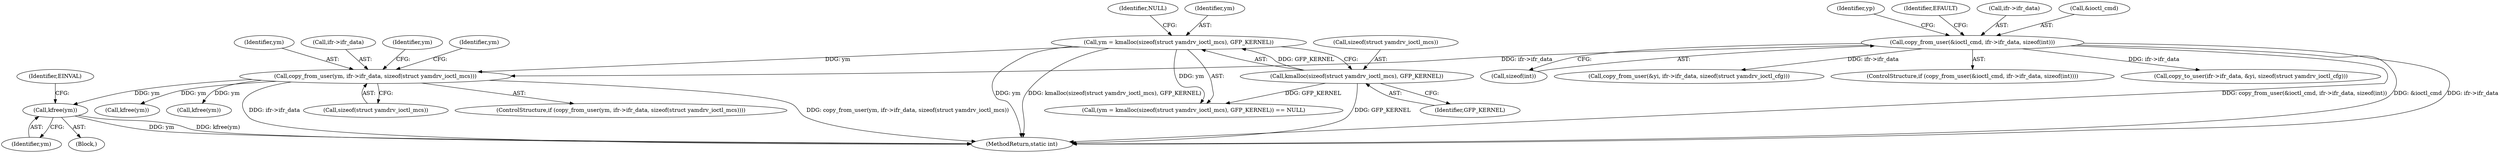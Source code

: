 digraph "0_linux_8e3fbf870481eb53b2d3a322d1fc395ad8b367ed@API" {
"1000202" [label="(Call,kfree(ym))"];
"1000182" [label="(Call,copy_from_user(ym, ifr->ifr_data, sizeof(struct yamdrv_ioctl_mcs)))"];
"1000171" [label="(Call,ym = kmalloc(sizeof(struct yamdrv_ioctl_mcs), GFP_KERNEL))"];
"1000173" [label="(Call,kmalloc(sizeof(struct yamdrv_ioctl_mcs), GFP_KERNEL))"];
"1000121" [label="(Call,copy_from_user(&ioctl_cmd, ifr->ifr_data, sizeof(int)))"];
"1000187" [label="(Call,sizeof(struct yamdrv_ioctl_mcs))"];
"1000206" [label="(Identifier,EINVAL)"];
"1000177" [label="(Identifier,NULL)"];
"1000121" [label="(Call,copy_from_user(&ioctl_cmd, ifr->ifr_data, sizeof(int)))"];
"1000203" [label="(Identifier,ym)"];
"1000181" [label="(ControlStructure,if (copy_from_user(ym, ifr->ifr_data, sizeof(struct yamdrv_ioctl_mcs))))"];
"1000124" [label="(Call,ifr->ifr_data)"];
"1000190" [label="(Call,kfree(ym))"];
"1000122" [label="(Call,&ioctl_cmd)"];
"1000202" [label="(Call,kfree(ym))"];
"1000127" [label="(Call,sizeof(int))"];
"1000173" [label="(Call,kmalloc(sizeof(struct yamdrv_ioctl_mcs), GFP_KERNEL))"];
"1000171" [label="(Call,ym = kmalloc(sizeof(struct yamdrv_ioctl_mcs), GFP_KERNEL))"];
"1000172" [label="(Identifier,ym)"];
"1000227" [label="(Call,copy_from_user(&yi, ifr->ifr_data, sizeof(struct yamdrv_ioctl_cfg)))"];
"1000201" [label="(Block,)"];
"1000182" [label="(Call,copy_from_user(ym, ifr->ifr_data, sizeof(struct yamdrv_ioctl_mcs)))"];
"1000183" [label="(Identifier,ym)"];
"1000135" [label="(Identifier,yp)"];
"1000184" [label="(Call,ifr->ifr_data)"];
"1000170" [label="(Call,(ym = kmalloc(sizeof(struct yamdrv_ioctl_mcs), GFP_KERNEL)) == NULL)"];
"1000724" [label="(MethodReturn,static int)"];
"1000176" [label="(Identifier,GFP_KERNEL)"];
"1000120" [label="(ControlStructure,if (copy_from_user(&ioctl_cmd, ifr->ifr_data, sizeof(int))))"];
"1000174" [label="(Call,sizeof(struct yamdrv_ioctl_mcs))"];
"1000131" [label="(Identifier,EFAULT)"];
"1000215" [label="(Call,kfree(ym))"];
"1000706" [label="(Call,copy_to_user(ifr->ifr_data, &yi, sizeof(struct yamdrv_ioctl_cfg)))"];
"1000198" [label="(Identifier,ym)"];
"1000191" [label="(Identifier,ym)"];
"1000202" -> "1000201"  [label="AST: "];
"1000202" -> "1000203"  [label="CFG: "];
"1000203" -> "1000202"  [label="AST: "];
"1000206" -> "1000202"  [label="CFG: "];
"1000202" -> "1000724"  [label="DDG: ym"];
"1000202" -> "1000724"  [label="DDG: kfree(ym)"];
"1000182" -> "1000202"  [label="DDG: ym"];
"1000182" -> "1000181"  [label="AST: "];
"1000182" -> "1000187"  [label="CFG: "];
"1000183" -> "1000182"  [label="AST: "];
"1000184" -> "1000182"  [label="AST: "];
"1000187" -> "1000182"  [label="AST: "];
"1000191" -> "1000182"  [label="CFG: "];
"1000198" -> "1000182"  [label="CFG: "];
"1000182" -> "1000724"  [label="DDG: copy_from_user(ym, ifr->ifr_data, sizeof(struct yamdrv_ioctl_mcs))"];
"1000182" -> "1000724"  [label="DDG: ifr->ifr_data"];
"1000171" -> "1000182"  [label="DDG: ym"];
"1000121" -> "1000182"  [label="DDG: ifr->ifr_data"];
"1000182" -> "1000190"  [label="DDG: ym"];
"1000182" -> "1000215"  [label="DDG: ym"];
"1000171" -> "1000170"  [label="AST: "];
"1000171" -> "1000173"  [label="CFG: "];
"1000172" -> "1000171"  [label="AST: "];
"1000173" -> "1000171"  [label="AST: "];
"1000177" -> "1000171"  [label="CFG: "];
"1000171" -> "1000724"  [label="DDG: ym"];
"1000171" -> "1000724"  [label="DDG: kmalloc(sizeof(struct yamdrv_ioctl_mcs), GFP_KERNEL)"];
"1000171" -> "1000170"  [label="DDG: ym"];
"1000173" -> "1000171"  [label="DDG: GFP_KERNEL"];
"1000173" -> "1000176"  [label="CFG: "];
"1000174" -> "1000173"  [label="AST: "];
"1000176" -> "1000173"  [label="AST: "];
"1000173" -> "1000724"  [label="DDG: GFP_KERNEL"];
"1000173" -> "1000170"  [label="DDG: GFP_KERNEL"];
"1000121" -> "1000120"  [label="AST: "];
"1000121" -> "1000127"  [label="CFG: "];
"1000122" -> "1000121"  [label="AST: "];
"1000124" -> "1000121"  [label="AST: "];
"1000127" -> "1000121"  [label="AST: "];
"1000131" -> "1000121"  [label="CFG: "];
"1000135" -> "1000121"  [label="CFG: "];
"1000121" -> "1000724"  [label="DDG: copy_from_user(&ioctl_cmd, ifr->ifr_data, sizeof(int))"];
"1000121" -> "1000724"  [label="DDG: &ioctl_cmd"];
"1000121" -> "1000724"  [label="DDG: ifr->ifr_data"];
"1000121" -> "1000227"  [label="DDG: ifr->ifr_data"];
"1000121" -> "1000706"  [label="DDG: ifr->ifr_data"];
}
